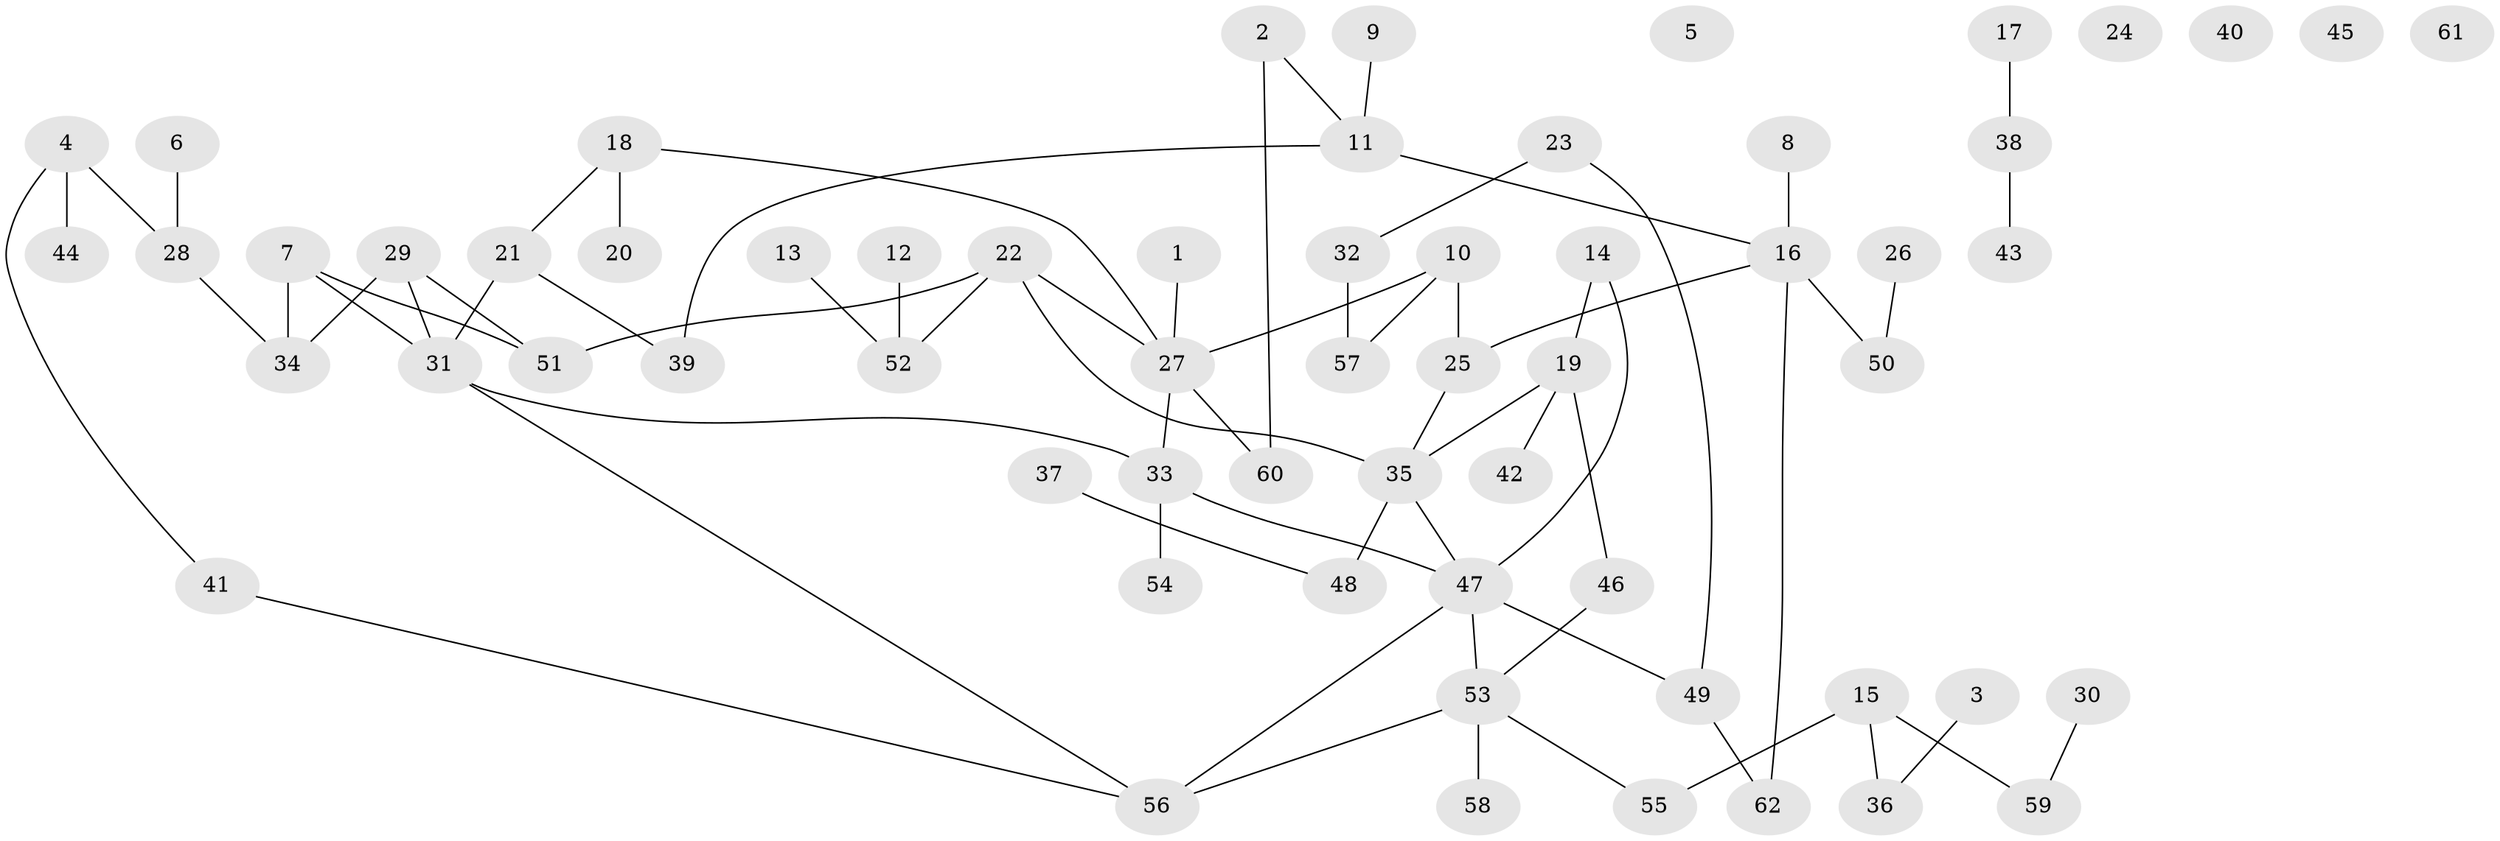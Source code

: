 // coarse degree distribution, {1: 0.32558139534883723, 2: 0.20930232558139536, 3: 0.09302325581395349, 0: 0.11627906976744186, 7: 0.09302325581395349, 4: 0.13953488372093023, 6: 0.023255813953488372}
// Generated by graph-tools (version 1.1) at 2025/23/03/03/25 07:23:29]
// undirected, 62 vertices, 70 edges
graph export_dot {
graph [start="1"]
  node [color=gray90,style=filled];
  1;
  2;
  3;
  4;
  5;
  6;
  7;
  8;
  9;
  10;
  11;
  12;
  13;
  14;
  15;
  16;
  17;
  18;
  19;
  20;
  21;
  22;
  23;
  24;
  25;
  26;
  27;
  28;
  29;
  30;
  31;
  32;
  33;
  34;
  35;
  36;
  37;
  38;
  39;
  40;
  41;
  42;
  43;
  44;
  45;
  46;
  47;
  48;
  49;
  50;
  51;
  52;
  53;
  54;
  55;
  56;
  57;
  58;
  59;
  60;
  61;
  62;
  1 -- 27;
  2 -- 11;
  2 -- 60;
  3 -- 36;
  4 -- 28;
  4 -- 41;
  4 -- 44;
  6 -- 28;
  7 -- 31;
  7 -- 34;
  7 -- 51;
  8 -- 16;
  9 -- 11;
  10 -- 25;
  10 -- 27;
  10 -- 57;
  11 -- 16;
  11 -- 39;
  12 -- 52;
  13 -- 52;
  14 -- 19;
  14 -- 47;
  15 -- 36;
  15 -- 55;
  15 -- 59;
  16 -- 25;
  16 -- 50;
  16 -- 62;
  17 -- 38;
  18 -- 20;
  18 -- 21;
  18 -- 27;
  19 -- 35;
  19 -- 42;
  19 -- 46;
  21 -- 31;
  21 -- 39;
  22 -- 27;
  22 -- 35;
  22 -- 51;
  22 -- 52;
  23 -- 32;
  23 -- 49;
  25 -- 35;
  26 -- 50;
  27 -- 33;
  27 -- 60;
  28 -- 34;
  29 -- 31;
  29 -- 34;
  29 -- 51;
  30 -- 59;
  31 -- 33;
  31 -- 56;
  32 -- 57;
  33 -- 47;
  33 -- 54;
  35 -- 47;
  35 -- 48;
  37 -- 48;
  38 -- 43;
  41 -- 56;
  46 -- 53;
  47 -- 49;
  47 -- 53;
  47 -- 56;
  49 -- 62;
  53 -- 55;
  53 -- 56;
  53 -- 58;
}
